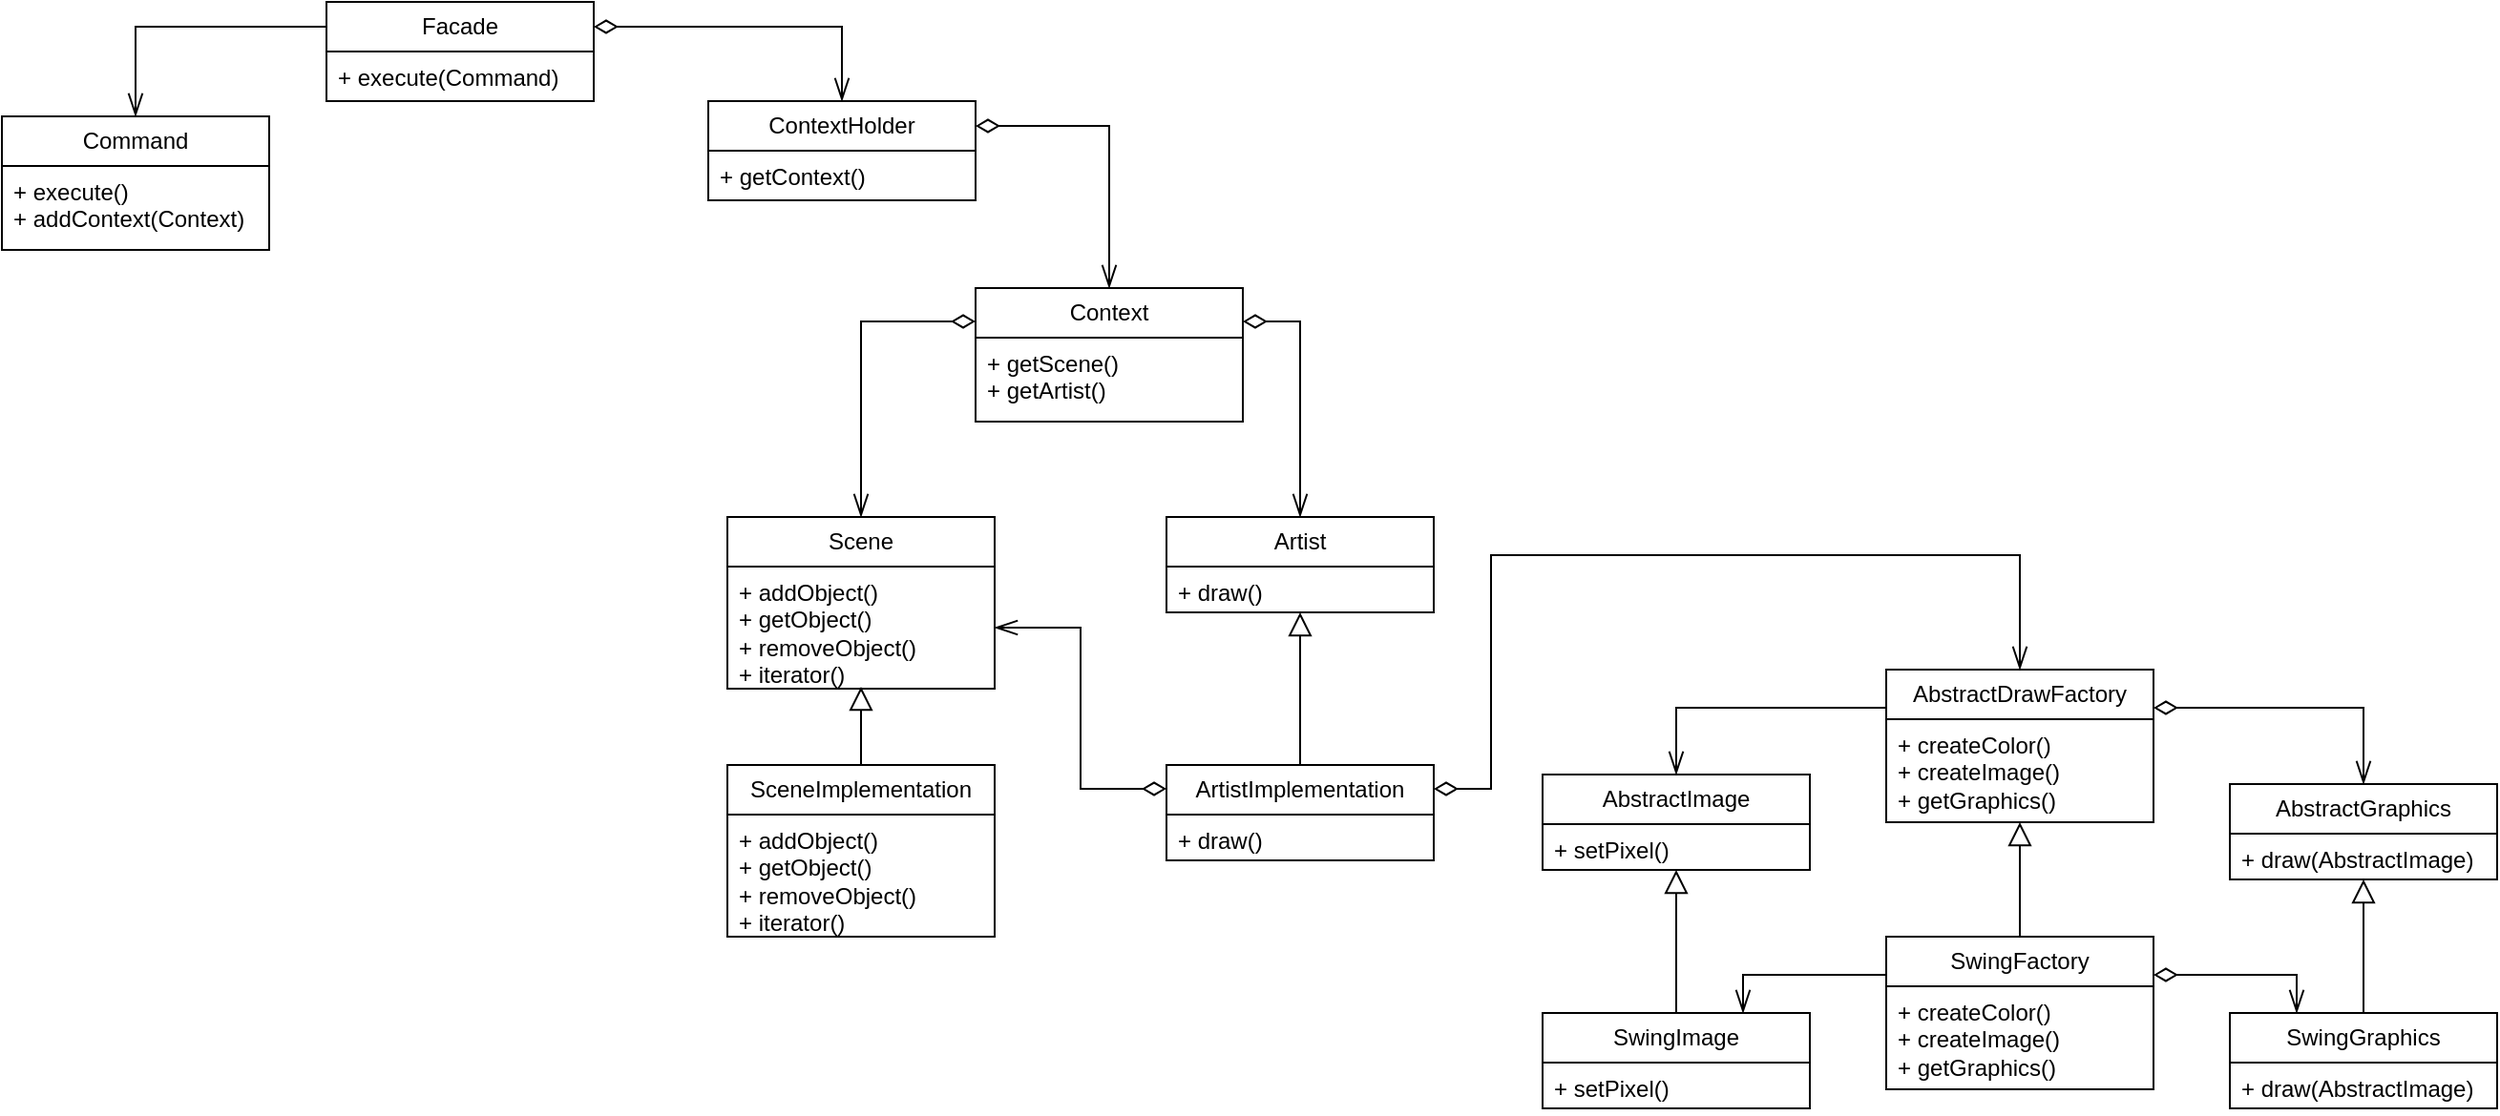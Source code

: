 <mxfile version="24.7.5">
  <diagram id="C5RBs43oDa-KdzZeNtuy" name="Page-1">
    <mxGraphModel dx="1434" dy="838" grid="1" gridSize="10" guides="1" tooltips="1" connect="1" arrows="1" fold="1" page="1" pageScale="1" pageWidth="827" pageHeight="1169" math="0" shadow="0">
      <root>
        <mxCell id="WIyWlLk6GJQsqaUBKTNV-0" />
        <mxCell id="WIyWlLk6GJQsqaUBKTNV-1" parent="WIyWlLk6GJQsqaUBKTNV-0" />
        <mxCell id="2elKksVeT626ElF5BQIb-25" style="edgeStyle=orthogonalEdgeStyle;shape=connector;rounded=0;orthogonalLoop=1;jettySize=auto;html=1;exitX=0;exitY=0.25;exitDx=0;exitDy=0;strokeColor=default;align=center;verticalAlign=middle;fontFamily=Helvetica;fontSize=11;fontColor=default;labelBackgroundColor=default;startSize=10;endArrow=openThin;endFill=0;endSize=10;" parent="WIyWlLk6GJQsqaUBKTNV-1" source="2elKksVeT626ElF5BQIb-0" target="2elKksVeT626ElF5BQIb-6" edge="1">
          <mxGeometry relative="1" as="geometry" />
        </mxCell>
        <mxCell id="2elKksVeT626ElF5BQIb-33" style="edgeStyle=orthogonalEdgeStyle;shape=connector;rounded=0;orthogonalLoop=1;jettySize=auto;html=1;exitX=1;exitY=0.25;exitDx=0;exitDy=0;entryX=0.5;entryY=0;entryDx=0;entryDy=0;strokeColor=default;align=center;verticalAlign=middle;fontFamily=Helvetica;fontSize=11;fontColor=default;labelBackgroundColor=default;startSize=10;endArrow=openThin;endFill=0;endSize=10;startArrow=diamondThin;startFill=0;" parent="WIyWlLk6GJQsqaUBKTNV-1" source="2elKksVeT626ElF5BQIb-0" target="2elKksVeT626ElF5BQIb-31" edge="1">
          <mxGeometry relative="1" as="geometry" />
        </mxCell>
        <mxCell id="2elKksVeT626ElF5BQIb-0" value="Facade" style="swimlane;fontStyle=0;childLayout=stackLayout;horizontal=1;startSize=26;fillColor=none;horizontalStack=0;resizeParent=1;resizeParentMax=0;resizeLast=0;collapsible=1;marginBottom=0;whiteSpace=wrap;html=1;" parent="WIyWlLk6GJQsqaUBKTNV-1" vertex="1">
          <mxGeometry x="190" y="30" width="140" height="52" as="geometry" />
        </mxCell>
        <mxCell id="2elKksVeT626ElF5BQIb-1" value="+ execute(Command)&lt;div&gt;&lt;br&gt;&lt;/div&gt;" style="text;strokeColor=none;fillColor=none;align=left;verticalAlign=top;spacingLeft=4;spacingRight=4;overflow=hidden;rotatable=0;points=[[0,0.5],[1,0.5]];portConstraint=eastwest;whiteSpace=wrap;html=1;" parent="2elKksVeT626ElF5BQIb-0" vertex="1">
          <mxGeometry y="26" width="140" height="26" as="geometry" />
        </mxCell>
        <mxCell id="2elKksVeT626ElF5BQIb-6" value="Command" style="swimlane;fontStyle=0;childLayout=stackLayout;horizontal=1;startSize=26;fillColor=none;horizontalStack=0;resizeParent=1;resizeParentMax=0;resizeLast=0;collapsible=1;marginBottom=0;whiteSpace=wrap;html=1;" parent="WIyWlLk6GJQsqaUBKTNV-1" vertex="1">
          <mxGeometry x="20" y="90" width="140" height="70" as="geometry" />
        </mxCell>
        <mxCell id="2elKksVeT626ElF5BQIb-7" value="+ execute()&lt;div&gt;+ addContext(Context)&lt;br&gt;&lt;div&gt;&lt;br&gt;&lt;/div&gt;&lt;/div&gt;" style="text;strokeColor=none;fillColor=none;align=left;verticalAlign=top;spacingLeft=4;spacingRight=4;overflow=hidden;rotatable=0;points=[[0,0.5],[1,0.5]];portConstraint=eastwest;whiteSpace=wrap;html=1;" parent="2elKksVeT626ElF5BQIb-6" vertex="1">
          <mxGeometry y="26" width="140" height="44" as="geometry" />
        </mxCell>
        <mxCell id="2elKksVeT626ElF5BQIb-8" value="Artist" style="swimlane;fontStyle=0;childLayout=stackLayout;horizontal=1;startSize=26;fillColor=none;horizontalStack=0;resizeParent=1;resizeParentMax=0;resizeLast=0;collapsible=1;marginBottom=0;whiteSpace=wrap;html=1;" parent="WIyWlLk6GJQsqaUBKTNV-1" vertex="1">
          <mxGeometry x="630" y="300" width="140" height="50" as="geometry" />
        </mxCell>
        <mxCell id="2elKksVeT626ElF5BQIb-9" value="&lt;div&gt;&lt;div&gt;+ draw()&lt;/div&gt;&lt;/div&gt;" style="text;strokeColor=none;fillColor=none;align=left;verticalAlign=top;spacingLeft=4;spacingRight=4;overflow=hidden;rotatable=0;points=[[0,0.5],[1,0.5]];portConstraint=eastwest;whiteSpace=wrap;html=1;" parent="2elKksVeT626ElF5BQIb-8" vertex="1">
          <mxGeometry y="26" width="140" height="24" as="geometry" />
        </mxCell>
        <mxCell id="2elKksVeT626ElF5BQIb-21" style="edgeStyle=orthogonalEdgeStyle;rounded=0;orthogonalLoop=1;jettySize=auto;html=1;exitX=0;exitY=0.25;exitDx=0;exitDy=0;entryX=0.5;entryY=0;entryDx=0;entryDy=0;endArrow=openThin;endFill=0;startSize=10;endSize=10;" parent="WIyWlLk6GJQsqaUBKTNV-1" source="2elKksVeT626ElF5BQIb-10" target="2elKksVeT626ElF5BQIb-17" edge="1">
          <mxGeometry relative="1" as="geometry" />
        </mxCell>
        <mxCell id="2elKksVeT626ElF5BQIb-24" style="edgeStyle=orthogonalEdgeStyle;shape=connector;rounded=0;orthogonalLoop=1;jettySize=auto;html=1;exitX=1;exitY=0.25;exitDx=0;exitDy=0;entryX=0.5;entryY=0;entryDx=0;entryDy=0;strokeColor=default;align=center;verticalAlign=middle;fontFamily=Helvetica;fontSize=11;fontColor=default;labelBackgroundColor=default;startSize=10;endArrow=openThin;endFill=0;endSize=10;startArrow=diamondThin;startFill=0;" parent="WIyWlLk6GJQsqaUBKTNV-1" source="2elKksVeT626ElF5BQIb-10" target="2elKksVeT626ElF5BQIb-19" edge="1">
          <mxGeometry relative="1" as="geometry" />
        </mxCell>
        <mxCell id="2elKksVeT626ElF5BQIb-10" value="AbstractDrawFactory" style="swimlane;fontStyle=0;childLayout=stackLayout;horizontal=1;startSize=26;fillColor=none;horizontalStack=0;resizeParent=1;resizeParentMax=0;resizeLast=0;collapsible=1;marginBottom=0;whiteSpace=wrap;html=1;" parent="WIyWlLk6GJQsqaUBKTNV-1" vertex="1">
          <mxGeometry x="1007" y="380" width="140" height="80" as="geometry" />
        </mxCell>
        <mxCell id="2elKksVeT626ElF5BQIb-11" value="&lt;div&gt;&lt;div&gt;+ createColor()&lt;/div&gt;&lt;/div&gt;&lt;div&gt;+ createImage()&lt;/div&gt;&lt;div&gt;+ getGraphics()&lt;/div&gt;&lt;div&gt;&lt;br&gt;&lt;/div&gt;" style="text;strokeColor=none;fillColor=none;align=left;verticalAlign=top;spacingLeft=4;spacingRight=4;overflow=hidden;rotatable=0;points=[[0,0.5],[1,0.5]];portConstraint=eastwest;whiteSpace=wrap;html=1;" parent="2elKksVeT626ElF5BQIb-10" vertex="1">
          <mxGeometry y="26" width="140" height="54" as="geometry" />
        </mxCell>
        <mxCell id="2elKksVeT626ElF5BQIb-17" value="AbstractImage" style="swimlane;fontStyle=0;childLayout=stackLayout;horizontal=1;startSize=26;fillColor=none;horizontalStack=0;resizeParent=1;resizeParentMax=0;resizeLast=0;collapsible=1;marginBottom=0;whiteSpace=wrap;html=1;" parent="WIyWlLk6GJQsqaUBKTNV-1" vertex="1">
          <mxGeometry x="827" y="435" width="140" height="50" as="geometry" />
        </mxCell>
        <mxCell id="2elKksVeT626ElF5BQIb-18" value="&lt;div&gt;&lt;div&gt;+ setPixel()&lt;/div&gt;&lt;/div&gt;" style="text;strokeColor=none;fillColor=none;align=left;verticalAlign=top;spacingLeft=4;spacingRight=4;overflow=hidden;rotatable=0;points=[[0,0.5],[1,0.5]];portConstraint=eastwest;whiteSpace=wrap;html=1;" parent="2elKksVeT626ElF5BQIb-17" vertex="1">
          <mxGeometry y="26" width="140" height="24" as="geometry" />
        </mxCell>
        <mxCell id="2elKksVeT626ElF5BQIb-19" value="AbstractGraphics" style="swimlane;fontStyle=0;childLayout=stackLayout;horizontal=1;startSize=26;fillColor=none;horizontalStack=0;resizeParent=1;resizeParentMax=0;resizeLast=0;collapsible=1;marginBottom=0;whiteSpace=wrap;html=1;" parent="WIyWlLk6GJQsqaUBKTNV-1" vertex="1">
          <mxGeometry x="1187" y="440" width="140" height="50" as="geometry" />
        </mxCell>
        <mxCell id="2elKksVeT626ElF5BQIb-20" value="&lt;div&gt;&lt;div&gt;+ draw(AbstractImage)&lt;/div&gt;&lt;/div&gt;" style="text;strokeColor=none;fillColor=none;align=left;verticalAlign=top;spacingLeft=4;spacingRight=4;overflow=hidden;rotatable=0;points=[[0,0.5],[1,0.5]];portConstraint=eastwest;whiteSpace=wrap;html=1;" parent="2elKksVeT626ElF5BQIb-19" vertex="1">
          <mxGeometry y="26" width="140" height="24" as="geometry" />
        </mxCell>
        <mxCell id="2elKksVeT626ElF5BQIb-35" style="edgeStyle=orthogonalEdgeStyle;shape=connector;rounded=0;orthogonalLoop=1;jettySize=auto;html=1;exitX=1;exitY=0.25;exitDx=0;exitDy=0;entryX=0.5;entryY=0;entryDx=0;entryDy=0;strokeColor=default;align=center;verticalAlign=middle;fontFamily=Helvetica;fontSize=11;fontColor=default;labelBackgroundColor=default;startArrow=diamondThin;startFill=0;startSize=10;endArrow=openThin;endFill=0;endSize=10;" parent="WIyWlLk6GJQsqaUBKTNV-1" source="2elKksVeT626ElF5BQIb-26" target="2elKksVeT626ElF5BQIb-8" edge="1">
          <mxGeometry relative="1" as="geometry" />
        </mxCell>
        <mxCell id="2elKksVeT626ElF5BQIb-38" style="edgeStyle=orthogonalEdgeStyle;shape=connector;rounded=0;orthogonalLoop=1;jettySize=auto;html=1;exitX=0;exitY=0.25;exitDx=0;exitDy=0;entryX=0.5;entryY=0;entryDx=0;entryDy=0;strokeColor=default;align=center;verticalAlign=middle;fontFamily=Helvetica;fontSize=11;fontColor=default;labelBackgroundColor=default;startArrow=diamondThin;startFill=0;startSize=10;endArrow=openThin;endFill=0;endSize=10;" parent="WIyWlLk6GJQsqaUBKTNV-1" source="2elKksVeT626ElF5BQIb-26" target="2elKksVeT626ElF5BQIb-36" edge="1">
          <mxGeometry relative="1" as="geometry" />
        </mxCell>
        <mxCell id="2elKksVeT626ElF5BQIb-26" value="Context" style="swimlane;fontStyle=0;childLayout=stackLayout;horizontal=1;startSize=26;fillColor=none;horizontalStack=0;resizeParent=1;resizeParentMax=0;resizeLast=0;collapsible=1;marginBottom=0;whiteSpace=wrap;html=1;" parent="WIyWlLk6GJQsqaUBKTNV-1" vertex="1">
          <mxGeometry x="530" y="180" width="140" height="70" as="geometry" />
        </mxCell>
        <mxCell id="2elKksVeT626ElF5BQIb-27" value="&lt;div&gt;+ getScene()&lt;/div&gt;&lt;div&gt;+ getArtist()&lt;/div&gt;" style="text;strokeColor=none;fillColor=none;align=left;verticalAlign=top;spacingLeft=4;spacingRight=4;overflow=hidden;rotatable=0;points=[[0,0.5],[1,0.5]];portConstraint=eastwest;whiteSpace=wrap;html=1;" parent="2elKksVeT626ElF5BQIb-26" vertex="1">
          <mxGeometry y="26" width="140" height="44" as="geometry" />
        </mxCell>
        <mxCell id="2elKksVeT626ElF5BQIb-34" style="edgeStyle=orthogonalEdgeStyle;shape=connector;rounded=0;orthogonalLoop=1;jettySize=auto;html=1;exitX=1;exitY=0.25;exitDx=0;exitDy=0;entryX=0.5;entryY=0;entryDx=0;entryDy=0;strokeColor=default;align=center;verticalAlign=middle;fontFamily=Helvetica;fontSize=11;fontColor=default;labelBackgroundColor=default;startArrow=diamondThin;startFill=0;startSize=10;endArrow=openThin;endFill=0;endSize=10;" parent="WIyWlLk6GJQsqaUBKTNV-1" source="2elKksVeT626ElF5BQIb-31" target="2elKksVeT626ElF5BQIb-26" edge="1">
          <mxGeometry relative="1" as="geometry" />
        </mxCell>
        <mxCell id="2elKksVeT626ElF5BQIb-31" value="ContextHolder" style="swimlane;fontStyle=0;childLayout=stackLayout;horizontal=1;startSize=26;fillColor=none;horizontalStack=0;resizeParent=1;resizeParentMax=0;resizeLast=0;collapsible=1;marginBottom=0;whiteSpace=wrap;html=1;" parent="WIyWlLk6GJQsqaUBKTNV-1" vertex="1">
          <mxGeometry x="390" y="82" width="140" height="52" as="geometry" />
        </mxCell>
        <mxCell id="2elKksVeT626ElF5BQIb-32" value="&lt;div&gt;+ getContext()&lt;/div&gt;" style="text;strokeColor=none;fillColor=none;align=left;verticalAlign=top;spacingLeft=4;spacingRight=4;overflow=hidden;rotatable=0;points=[[0,0.5],[1,0.5]];portConstraint=eastwest;whiteSpace=wrap;html=1;" parent="2elKksVeT626ElF5BQIb-31" vertex="1">
          <mxGeometry y="26" width="140" height="26" as="geometry" />
        </mxCell>
        <mxCell id="2elKksVeT626ElF5BQIb-36" value="Scene" style="swimlane;fontStyle=0;childLayout=stackLayout;horizontal=1;startSize=26;fillColor=none;horizontalStack=0;resizeParent=1;resizeParentMax=0;resizeLast=0;collapsible=1;marginBottom=0;whiteSpace=wrap;html=1;" parent="WIyWlLk6GJQsqaUBKTNV-1" vertex="1">
          <mxGeometry x="400" y="300" width="140" height="90" as="geometry" />
        </mxCell>
        <mxCell id="2elKksVeT626ElF5BQIb-37" value="&lt;div&gt;&lt;div&gt;+ addObject()&lt;/div&gt;&lt;/div&gt;&lt;div&gt;+ getObject()&lt;/div&gt;&lt;div&gt;+ removeObject()&lt;/div&gt;&lt;div&gt;+ iterator()&lt;/div&gt;" style="text;strokeColor=none;fillColor=none;align=left;verticalAlign=top;spacingLeft=4;spacingRight=4;overflow=hidden;rotatable=0;points=[[0,0.5],[1,0.5]];portConstraint=eastwest;whiteSpace=wrap;html=1;" parent="2elKksVeT626ElF5BQIb-36" vertex="1">
          <mxGeometry y="26" width="140" height="64" as="geometry" />
        </mxCell>
        <mxCell id="husCv3Gv7-NJlo7RjFrR-9" style="edgeStyle=orthogonalEdgeStyle;shape=connector;rounded=0;orthogonalLoop=1;jettySize=auto;html=1;exitX=0;exitY=0.25;exitDx=0;exitDy=0;entryX=1;entryY=0.5;entryDx=0;entryDy=0;strokeColor=default;align=center;verticalAlign=middle;fontFamily=Helvetica;fontSize=11;fontColor=default;labelBackgroundColor=default;startArrow=diamondThin;startFill=0;startSize=10;endArrow=openThin;endFill=0;endSize=10;" edge="1" parent="WIyWlLk6GJQsqaUBKTNV-1" source="husCv3Gv7-NJlo7RjFrR-3" target="2elKksVeT626ElF5BQIb-37">
          <mxGeometry relative="1" as="geometry" />
        </mxCell>
        <mxCell id="husCv3Gv7-NJlo7RjFrR-10" style="edgeStyle=orthogonalEdgeStyle;shape=connector;rounded=0;orthogonalLoop=1;jettySize=auto;html=1;exitX=1;exitY=0.25;exitDx=0;exitDy=0;entryX=0.5;entryY=0;entryDx=0;entryDy=0;strokeColor=default;align=center;verticalAlign=middle;fontFamily=Helvetica;fontSize=11;fontColor=default;labelBackgroundColor=default;startArrow=diamondThin;startFill=0;startSize=10;endArrow=openThin;endFill=0;endSize=10;" edge="1" parent="WIyWlLk6GJQsqaUBKTNV-1" source="husCv3Gv7-NJlo7RjFrR-3" target="2elKksVeT626ElF5BQIb-10">
          <mxGeometry relative="1" as="geometry">
            <Array as="points">
              <mxPoint x="800" y="443" />
              <mxPoint x="800" y="320" />
              <mxPoint x="1077" y="320" />
            </Array>
          </mxGeometry>
        </mxCell>
        <mxCell id="husCv3Gv7-NJlo7RjFrR-3" value="ArtistImplementation" style="swimlane;fontStyle=0;childLayout=stackLayout;horizontal=1;startSize=26;fillColor=none;horizontalStack=0;resizeParent=1;resizeParentMax=0;resizeLast=0;collapsible=1;marginBottom=0;whiteSpace=wrap;html=1;" vertex="1" parent="WIyWlLk6GJQsqaUBKTNV-1">
          <mxGeometry x="630" y="430" width="140" height="50" as="geometry" />
        </mxCell>
        <mxCell id="husCv3Gv7-NJlo7RjFrR-4" value="&lt;div&gt;&lt;div&gt;+ draw()&lt;/div&gt;&lt;/div&gt;" style="text;strokeColor=none;fillColor=none;align=left;verticalAlign=top;spacingLeft=4;spacingRight=4;overflow=hidden;rotatable=0;points=[[0,0.5],[1,0.5]];portConstraint=eastwest;whiteSpace=wrap;html=1;" vertex="1" parent="husCv3Gv7-NJlo7RjFrR-3">
          <mxGeometry y="26" width="140" height="24" as="geometry" />
        </mxCell>
        <mxCell id="husCv3Gv7-NJlo7RjFrR-5" value="SceneImplementation" style="swimlane;fontStyle=0;childLayout=stackLayout;horizontal=1;startSize=26;fillColor=none;horizontalStack=0;resizeParent=1;resizeParentMax=0;resizeLast=0;collapsible=1;marginBottom=0;whiteSpace=wrap;html=1;" vertex="1" parent="WIyWlLk6GJQsqaUBKTNV-1">
          <mxGeometry x="400" y="430" width="140" height="90" as="geometry" />
        </mxCell>
        <mxCell id="husCv3Gv7-NJlo7RjFrR-6" value="&lt;div&gt;&lt;div&gt;+ addObject()&lt;/div&gt;&lt;/div&gt;&lt;div&gt;+ getObject()&lt;/div&gt;&lt;div&gt;+ removeObject()&lt;/div&gt;&lt;div&gt;+ iterator()&lt;/div&gt;" style="text;strokeColor=none;fillColor=none;align=left;verticalAlign=top;spacingLeft=4;spacingRight=4;overflow=hidden;rotatable=0;points=[[0,0.5],[1,0.5]];portConstraint=eastwest;whiteSpace=wrap;html=1;" vertex="1" parent="husCv3Gv7-NJlo7RjFrR-5">
          <mxGeometry y="26" width="140" height="64" as="geometry" />
        </mxCell>
        <mxCell id="husCv3Gv7-NJlo7RjFrR-11" style="edgeStyle=orthogonalEdgeStyle;shape=connector;rounded=0;orthogonalLoop=1;jettySize=auto;html=1;exitX=0.5;exitY=0;exitDx=0;exitDy=0;entryX=0.5;entryY=1;entryDx=0;entryDy=0;entryPerimeter=0;strokeColor=default;align=center;verticalAlign=middle;fontFamily=Helvetica;fontSize=11;fontColor=default;labelBackgroundColor=default;startArrow=none;startFill=0;startSize=10;endArrow=block;endFill=0;endSize=10;" edge="1" parent="WIyWlLk6GJQsqaUBKTNV-1" source="husCv3Gv7-NJlo7RjFrR-3" target="2elKksVeT626ElF5BQIb-9">
          <mxGeometry relative="1" as="geometry" />
        </mxCell>
        <mxCell id="husCv3Gv7-NJlo7RjFrR-12" style="edgeStyle=orthogonalEdgeStyle;shape=connector;rounded=0;orthogonalLoop=1;jettySize=auto;html=1;exitX=0.5;exitY=0;exitDx=0;exitDy=0;entryX=0.5;entryY=0.984;entryDx=0;entryDy=0;entryPerimeter=0;strokeColor=default;align=center;verticalAlign=middle;fontFamily=Helvetica;fontSize=11;fontColor=default;labelBackgroundColor=default;startArrow=none;startFill=0;startSize=10;endArrow=block;endFill=0;endSize=10;" edge="1" parent="WIyWlLk6GJQsqaUBKTNV-1" source="husCv3Gv7-NJlo7RjFrR-5" target="2elKksVeT626ElF5BQIb-37">
          <mxGeometry relative="1" as="geometry" />
        </mxCell>
        <mxCell id="husCv3Gv7-NJlo7RjFrR-21" style="edgeStyle=orthogonalEdgeStyle;shape=connector;rounded=0;orthogonalLoop=1;jettySize=auto;html=1;exitX=1;exitY=0.25;exitDx=0;exitDy=0;entryX=0.25;entryY=0;entryDx=0;entryDy=0;strokeColor=default;align=center;verticalAlign=middle;fontFamily=Helvetica;fontSize=11;fontColor=default;labelBackgroundColor=default;startArrow=diamondThin;startFill=0;startSize=10;endArrow=openThin;endFill=0;endSize=10;" edge="1" parent="WIyWlLk6GJQsqaUBKTNV-1" source="husCv3Gv7-NJlo7RjFrR-13" target="husCv3Gv7-NJlo7RjFrR-17">
          <mxGeometry relative="1" as="geometry" />
        </mxCell>
        <mxCell id="husCv3Gv7-NJlo7RjFrR-22" style="edgeStyle=orthogonalEdgeStyle;shape=connector;rounded=0;orthogonalLoop=1;jettySize=auto;html=1;exitX=0;exitY=0.25;exitDx=0;exitDy=0;entryX=0.75;entryY=0;entryDx=0;entryDy=0;strokeColor=default;align=center;verticalAlign=middle;fontFamily=Helvetica;fontSize=11;fontColor=default;labelBackgroundColor=default;startSize=10;endArrow=openThin;endFill=0;endSize=10;" edge="1" parent="WIyWlLk6GJQsqaUBKTNV-1" source="husCv3Gv7-NJlo7RjFrR-13" target="husCv3Gv7-NJlo7RjFrR-15">
          <mxGeometry relative="1" as="geometry" />
        </mxCell>
        <mxCell id="husCv3Gv7-NJlo7RjFrR-13" value="SwingFactory" style="swimlane;fontStyle=0;childLayout=stackLayout;horizontal=1;startSize=26;fillColor=none;horizontalStack=0;resizeParent=1;resizeParentMax=0;resizeLast=0;collapsible=1;marginBottom=0;whiteSpace=wrap;html=1;" vertex="1" parent="WIyWlLk6GJQsqaUBKTNV-1">
          <mxGeometry x="1007" y="520" width="140" height="80" as="geometry" />
        </mxCell>
        <mxCell id="husCv3Gv7-NJlo7RjFrR-14" value="&lt;div&gt;&lt;div&gt;+ createColor()&lt;/div&gt;&lt;/div&gt;&lt;div&gt;+ createImage()&lt;/div&gt;&lt;div&gt;+ getGraphics()&lt;/div&gt;&lt;div&gt;&lt;br&gt;&lt;/div&gt;" style="text;strokeColor=none;fillColor=none;align=left;verticalAlign=top;spacingLeft=4;spacingRight=4;overflow=hidden;rotatable=0;points=[[0,0.5],[1,0.5]];portConstraint=eastwest;whiteSpace=wrap;html=1;" vertex="1" parent="husCv3Gv7-NJlo7RjFrR-13">
          <mxGeometry y="26" width="140" height="54" as="geometry" />
        </mxCell>
        <mxCell id="husCv3Gv7-NJlo7RjFrR-15" value="SwingImage" style="swimlane;fontStyle=0;childLayout=stackLayout;horizontal=1;startSize=26;fillColor=none;horizontalStack=0;resizeParent=1;resizeParentMax=0;resizeLast=0;collapsible=1;marginBottom=0;whiteSpace=wrap;html=1;" vertex="1" parent="WIyWlLk6GJQsqaUBKTNV-1">
          <mxGeometry x="827" y="560" width="140" height="50" as="geometry" />
        </mxCell>
        <mxCell id="husCv3Gv7-NJlo7RjFrR-16" value="&lt;div&gt;&lt;div&gt;+ setPixel()&lt;/div&gt;&lt;/div&gt;" style="text;strokeColor=none;fillColor=none;align=left;verticalAlign=top;spacingLeft=4;spacingRight=4;overflow=hidden;rotatable=0;points=[[0,0.5],[1,0.5]];portConstraint=eastwest;whiteSpace=wrap;html=1;" vertex="1" parent="husCv3Gv7-NJlo7RjFrR-15">
          <mxGeometry y="26" width="140" height="24" as="geometry" />
        </mxCell>
        <mxCell id="husCv3Gv7-NJlo7RjFrR-17" value="SwingGraphics" style="swimlane;fontStyle=0;childLayout=stackLayout;horizontal=1;startSize=26;fillColor=none;horizontalStack=0;resizeParent=1;resizeParentMax=0;resizeLast=0;collapsible=1;marginBottom=0;whiteSpace=wrap;html=1;" vertex="1" parent="WIyWlLk6GJQsqaUBKTNV-1">
          <mxGeometry x="1187" y="560" width="140" height="50" as="geometry" />
        </mxCell>
        <mxCell id="husCv3Gv7-NJlo7RjFrR-18" value="&lt;div&gt;&lt;div&gt;+ draw(AbstractImage)&lt;/div&gt;&lt;/div&gt;" style="text;strokeColor=none;fillColor=none;align=left;verticalAlign=top;spacingLeft=4;spacingRight=4;overflow=hidden;rotatable=0;points=[[0,0.5],[1,0.5]];portConstraint=eastwest;whiteSpace=wrap;html=1;" vertex="1" parent="husCv3Gv7-NJlo7RjFrR-17">
          <mxGeometry y="26" width="140" height="24" as="geometry" />
        </mxCell>
        <mxCell id="husCv3Gv7-NJlo7RjFrR-19" style="edgeStyle=orthogonalEdgeStyle;shape=connector;rounded=0;orthogonalLoop=1;jettySize=auto;html=1;exitX=0.5;exitY=0;exitDx=0;exitDy=0;entryX=0.5;entryY=1;entryDx=0;entryDy=0;entryPerimeter=0;strokeColor=default;align=center;verticalAlign=middle;fontFamily=Helvetica;fontSize=11;fontColor=default;labelBackgroundColor=default;startArrow=none;startFill=0;startSize=10;endArrow=block;endFill=0;endSize=10;" edge="1" parent="WIyWlLk6GJQsqaUBKTNV-1" source="husCv3Gv7-NJlo7RjFrR-17" target="2elKksVeT626ElF5BQIb-20">
          <mxGeometry relative="1" as="geometry" />
        </mxCell>
        <mxCell id="husCv3Gv7-NJlo7RjFrR-20" style="edgeStyle=orthogonalEdgeStyle;shape=connector;rounded=0;orthogonalLoop=1;jettySize=auto;html=1;exitX=0.5;exitY=0;exitDx=0;exitDy=0;entryX=0.5;entryY=1;entryDx=0;entryDy=0;entryPerimeter=0;strokeColor=default;align=center;verticalAlign=middle;fontFamily=Helvetica;fontSize=11;fontColor=default;labelBackgroundColor=default;startArrow=none;startFill=0;startSize=10;endArrow=block;endFill=0;endSize=10;" edge="1" parent="WIyWlLk6GJQsqaUBKTNV-1" source="husCv3Gv7-NJlo7RjFrR-15" target="2elKksVeT626ElF5BQIb-18">
          <mxGeometry relative="1" as="geometry" />
        </mxCell>
        <mxCell id="husCv3Gv7-NJlo7RjFrR-23" style="edgeStyle=orthogonalEdgeStyle;shape=connector;rounded=0;orthogonalLoop=1;jettySize=auto;html=1;exitX=0.5;exitY=0;exitDx=0;exitDy=0;entryX=0.5;entryY=1;entryDx=0;entryDy=0;entryPerimeter=0;strokeColor=default;align=center;verticalAlign=middle;fontFamily=Helvetica;fontSize=11;fontColor=default;labelBackgroundColor=default;startArrow=none;startFill=0;startSize=10;endArrow=block;endFill=0;endSize=10;" edge="1" parent="WIyWlLk6GJQsqaUBKTNV-1" source="husCv3Gv7-NJlo7RjFrR-13" target="2elKksVeT626ElF5BQIb-11">
          <mxGeometry relative="1" as="geometry" />
        </mxCell>
      </root>
    </mxGraphModel>
  </diagram>
</mxfile>
